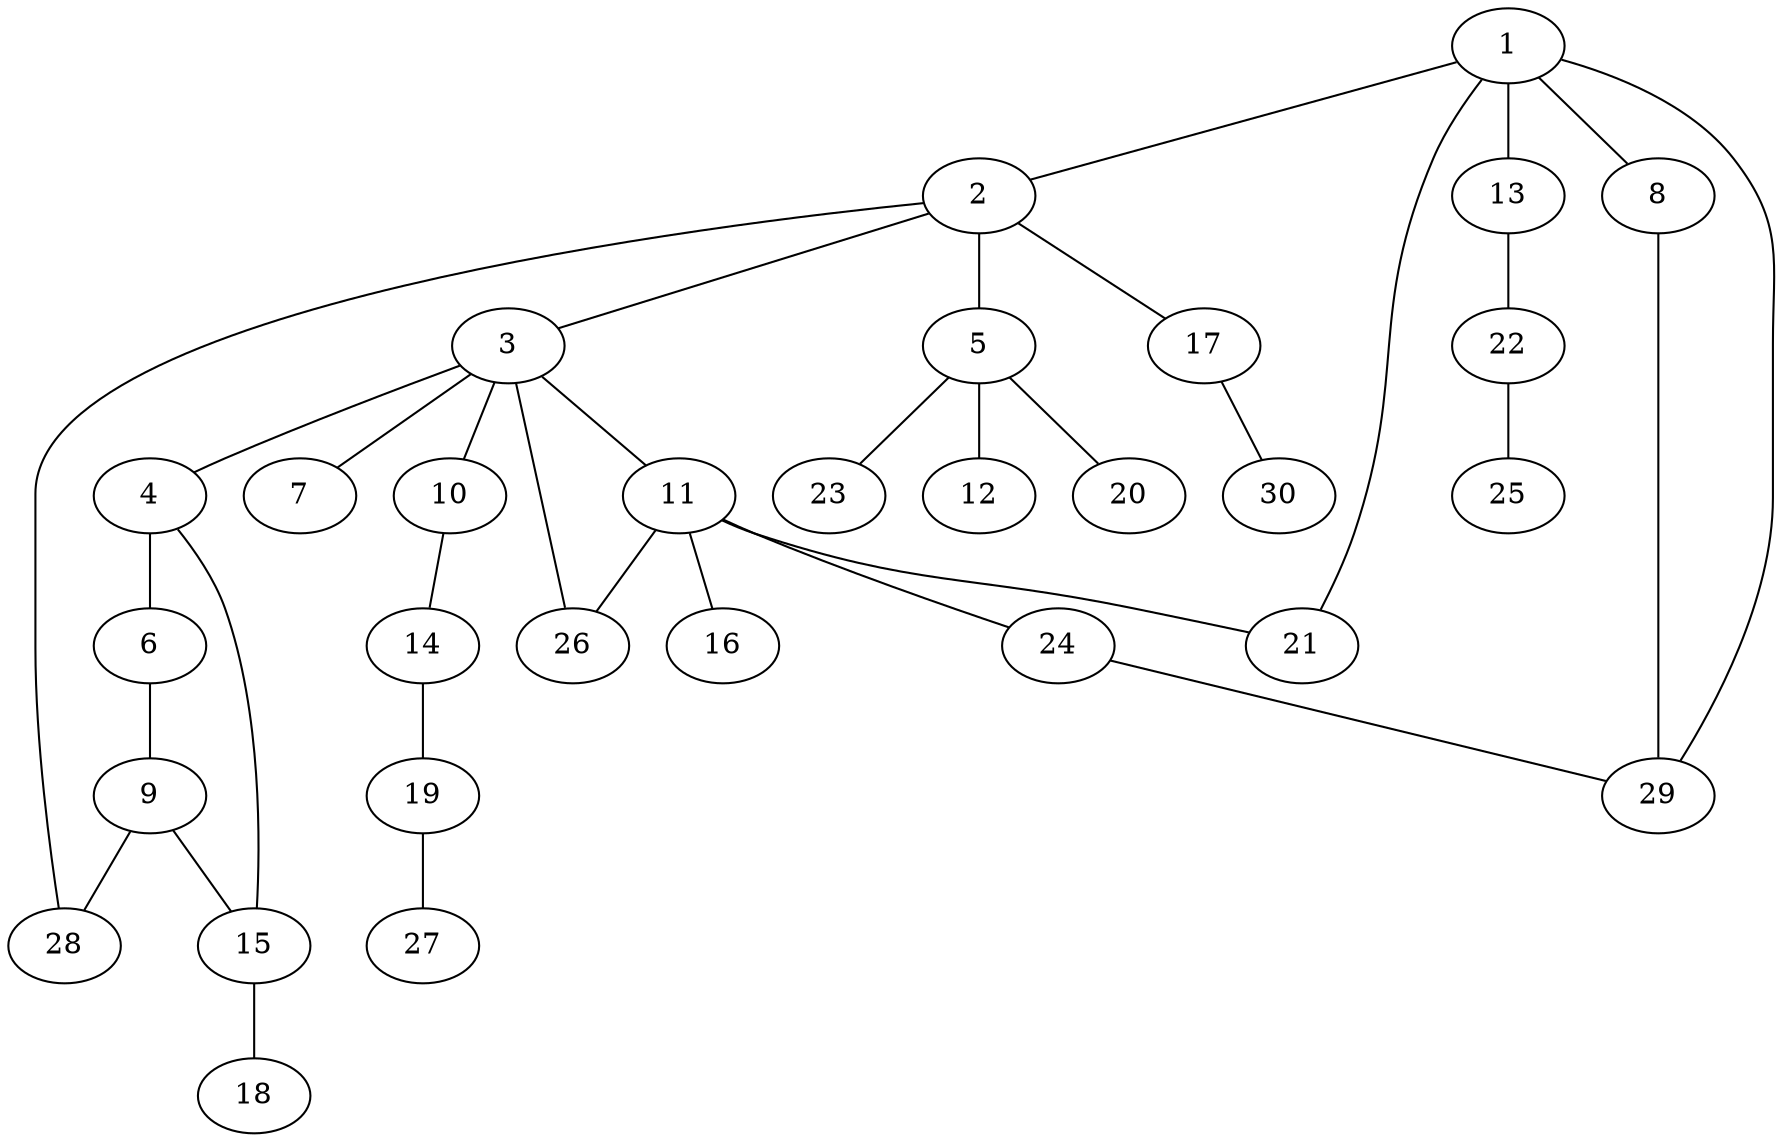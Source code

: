 graph graphname {1--2
1--8
1--13
1--21
1--29
2--3
2--5
2--17
2--28
3--4
3--7
3--10
3--11
3--26
4--6
4--15
5--12
5--20
5--23
6--9
8--29
9--15
9--28
10--14
11--16
11--21
11--24
11--26
13--22
14--19
15--18
17--30
19--27
22--25
24--29
}